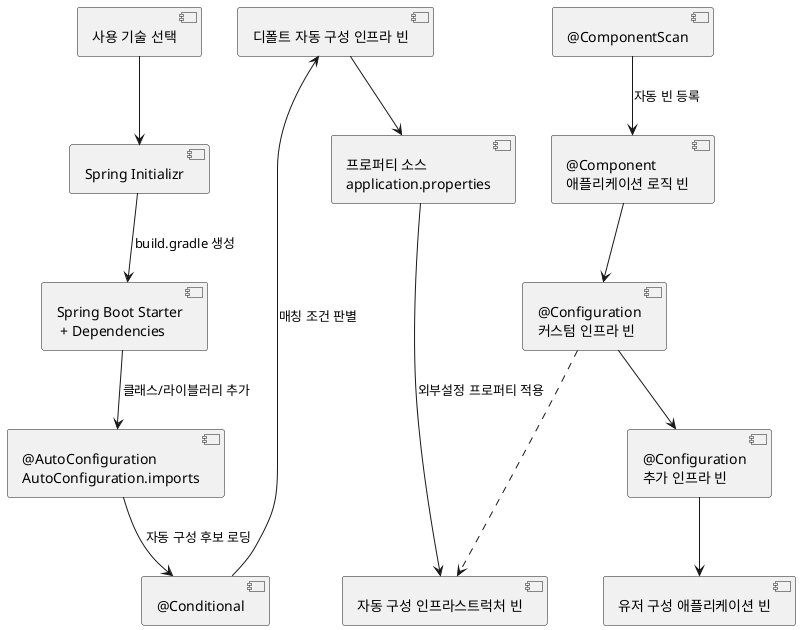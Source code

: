 @startuml
'https://plantuml.com/component-diagram

[사용 기술 선택]

[Spring Initializr]

[Spring Boot Starter\n + Dependencies]

[@AutoConfiguration\nAutoConfiguration.imports]

[@Conditional]

[사용 기술 선택] -d-> [Spring Initializr]
[Spring Initializr] -d-> [Spring Boot Starter\n + Dependencies]: build.gradle 생성
[Spring Boot Starter\n + Dependencies] -d-> [@AutoConfiguration\nAutoConfiguration.imports]: 클래스/라이블러리 추가
[@AutoConfiguration\nAutoConfiguration.imports] -d-> [@Conditional]: 자동 구성 후보 로딩

[디폴트 자동 구성 인프라 빈]

[프로퍼티 소스\napplication.properties]

[자동 구성 인프라스트럭처 빈]

[사용 기술 선택] -[hidden]r-> [디폴트 자동 구성 인프라 빈]
[Spring Initializr] -[hidden]r-> [프로퍼티 소스\napplication.properties]
[@Conditional] -u-> [디폴트 자동 구성 인프라 빈]: 매칭 조건 판별
[디폴트 자동 구성 인프라 빈] -d-> [프로퍼티 소스\napplication.properties]
[프로퍼티 소스\napplication.properties] ---d-> [자동 구성 인프라스트럭처 빈]: 외부설정 프로퍼티 적용

[@ComponentScan]

[@Component\n애플리케이션 로직 빈]

[@Configuration\n커스텀 인프라 빈]

[@Configuration\n추가 인프라 빈]

[유저 구성 애플리케이션 빈]

[@ComponentScan] -d-> [@Component\n애플리케이션 로직 빈]: 자동 빈 등록
[@Component\n애플리케이션 로직 빈] -d-> [@Configuration\n커스텀 인프라 빈]
[@Configuration\n커스텀 인프라 빈] -d-> [@Configuration\n추가 인프라 빈]
[@Configuration\n추가 인프라 빈] -d-> [유저 구성 애플리케이션 빈]
[@Configuration\n커스텀 인프라 빈] ..> [자동 구성 인프라스트럭처 빈]
[Spring Boot Starter\n + Dependencies] -[hidden]r-> [@Configuration\n커스텀 인프라 빈]

@enduml
